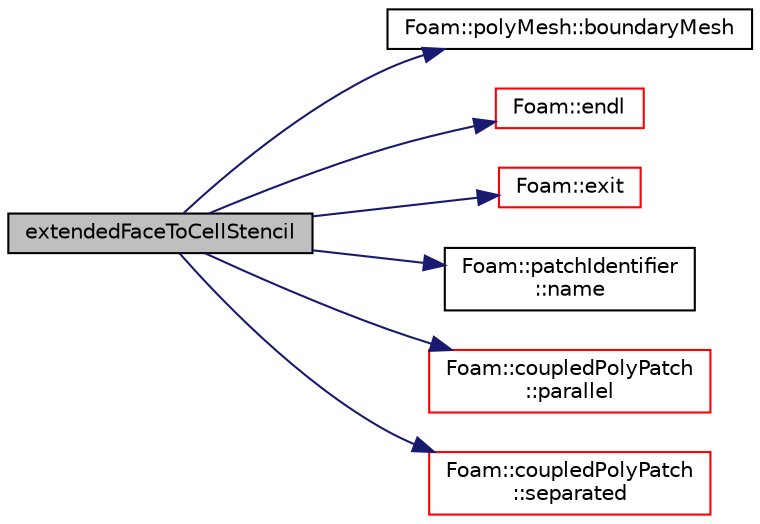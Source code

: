 digraph "extendedFaceToCellStencil"
{
  bgcolor="transparent";
  edge [fontname="Helvetica",fontsize="10",labelfontname="Helvetica",labelfontsize="10"];
  node [fontname="Helvetica",fontsize="10",shape=record];
  rankdir="LR";
  Node1 [label="extendedFaceToCellStencil",height=0.2,width=0.4,color="black", fillcolor="grey75", style="filled", fontcolor="black"];
  Node1 -> Node2 [color="midnightblue",fontsize="10",style="solid",fontname="Helvetica"];
  Node2 [label="Foam::polyMesh::boundaryMesh",height=0.2,width=0.4,color="black",URL="$a01959.html#a6b7f5ba89250dbd7a1c6c7860ab60fe3",tooltip="Return boundary mesh. "];
  Node1 -> Node3 [color="midnightblue",fontsize="10",style="solid",fontname="Helvetica"];
  Node3 [label="Foam::endl",height=0.2,width=0.4,color="red",URL="$a10909.html#a2db8fe02a0d3909e9351bb4275b23ce4",tooltip="Add newline and flush stream. "];
  Node1 -> Node4 [color="midnightblue",fontsize="10",style="solid",fontname="Helvetica"];
  Node4 [label="Foam::exit",height=0.2,width=0.4,color="red",URL="$a10909.html#a06ca7250d8e89caf05243ec094843642"];
  Node1 -> Node5 [color="midnightblue",fontsize="10",style="solid",fontname="Helvetica"];
  Node5 [label="Foam::patchIdentifier\l::name",height=0.2,width=0.4,color="black",URL="$a01842.html#a75b72488d2e82151b025744974919d5d",tooltip="Return name. "];
  Node1 -> Node6 [color="midnightblue",fontsize="10",style="solid",fontname="Helvetica"];
  Node6 [label="Foam::coupledPolyPatch\l::parallel",height=0.2,width=0.4,color="red",URL="$a00424.html#a155cd0ed094eb1c75aba4cdb37be8c4d",tooltip="Are the cyclic planes parallel. "];
  Node1 -> Node7 [color="midnightblue",fontsize="10",style="solid",fontname="Helvetica"];
  Node7 [label="Foam::coupledPolyPatch\l::separated",height=0.2,width=0.4,color="red",URL="$a00424.html#ae5833a85d0c917be6dea70be00866124",tooltip="Are the planes separated. "];
}
